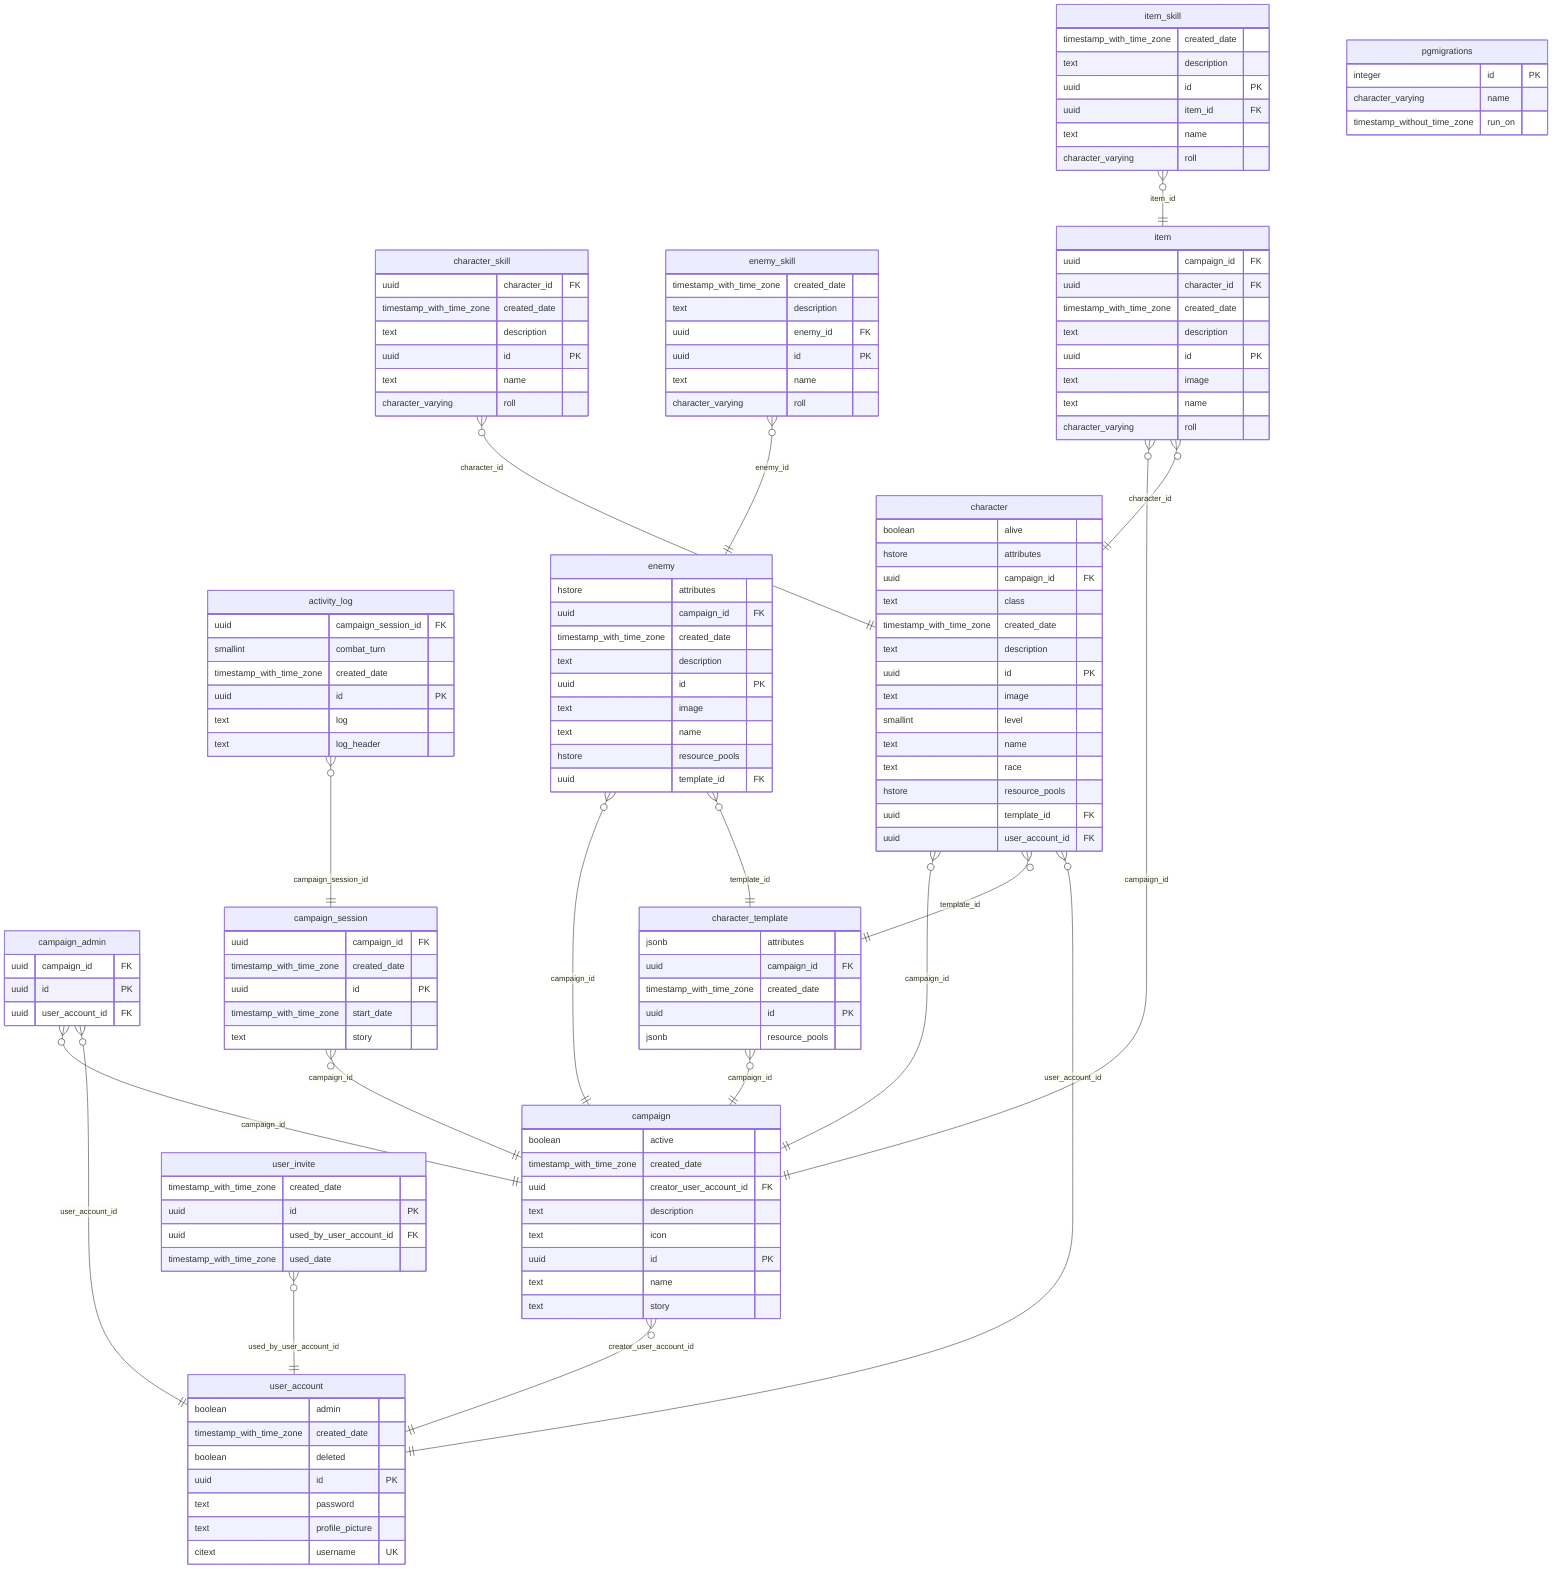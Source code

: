 erDiagram
    activity_log {
        uuid campaign_session_id FK 
        smallint combat_turn 
        timestamp_with_time_zone created_date 
        uuid id PK 
        text log 
        text log_header 
    }

    campaign {
        boolean active 
        timestamp_with_time_zone created_date 
        uuid creator_user_account_id FK 
        text description 
        text icon 
        uuid id PK 
        text name 
        text story 
    }

    campaign_admin {
        uuid campaign_id FK 
        uuid id PK 
        uuid user_account_id FK 
    }

    campaign_session {
        uuid campaign_id FK 
        timestamp_with_time_zone created_date 
        uuid id PK 
        timestamp_with_time_zone start_date 
        text story 
    }

    character {
        boolean alive 
        hstore attributes 
        uuid campaign_id FK 
        text class 
        timestamp_with_time_zone created_date 
        text description 
        uuid id PK 
        text image 
        smallint level 
        text name 
        text race 
        hstore resource_pools 
        uuid template_id FK 
        uuid user_account_id FK 
    }

    character_skill {
        uuid character_id FK 
        timestamp_with_time_zone created_date 
        text description 
        uuid id PK 
        text name 
        character_varying roll 
    }

    character_template {
        jsonb attributes 
        uuid campaign_id FK 
        timestamp_with_time_zone created_date 
        uuid id PK 
        jsonb resource_pools 
    }

    enemy {
        hstore attributes 
        uuid campaign_id FK 
        timestamp_with_time_zone created_date 
        text description 
        uuid id PK 
        text image 
        text name 
        hstore resource_pools 
        uuid template_id FK 
    }

    enemy_skill {
        timestamp_with_time_zone created_date 
        text description 
        uuid enemy_id FK 
        uuid id PK 
        text name 
        character_varying roll 
    }

    item {
        uuid campaign_id FK 
        uuid character_id FK 
        timestamp_with_time_zone created_date 
        text description 
        uuid id PK 
        text image 
        text name 
        character_varying roll 
    }

    item_skill {
        timestamp_with_time_zone created_date 
        text description 
        uuid id PK 
        uuid item_id FK 
        text name 
        character_varying roll 
    }

    pgmigrations {
        integer id PK 
        character_varying name 
        timestamp_without_time_zone run_on 
    }

    user_account {
        boolean admin 
        timestamp_with_time_zone created_date 
        boolean deleted 
        uuid id PK 
        text password 
        text profile_picture 
        citext username UK 
    }

    user_invite {
        timestamp_with_time_zone created_date 
        uuid id PK 
        uuid used_by_user_account_id FK 
        timestamp_with_time_zone used_date 
    }

    activity_log }o--|| campaign_session : "campaign_session_id"
    campaign }o--|| user_account : "creator_user_account_id"
    campaign_admin }o--|| campaign : "campaign_id"
    campaign_session }o--|| campaign : "campaign_id"
    character }o--|| campaign : "campaign_id"
    character_template }o--|| campaign : "campaign_id"
    enemy }o--|| campaign : "campaign_id"
    item }o--|| campaign : "campaign_id"
    campaign_admin }o--|| user_account : "user_account_id"
    character }o--|| character_template : "template_id"
    character }o--|| user_account : "user_account_id"
    character_skill }o--|| character : "character_id"
    item }o--|| character : "character_id"
    enemy }o--|| character_template : "template_id"
    enemy_skill }o--|| enemy : "enemy_id"
    item_skill }o--|| item : "item_id"
    user_invite }o--|| user_account : "used_by_user_account_id"